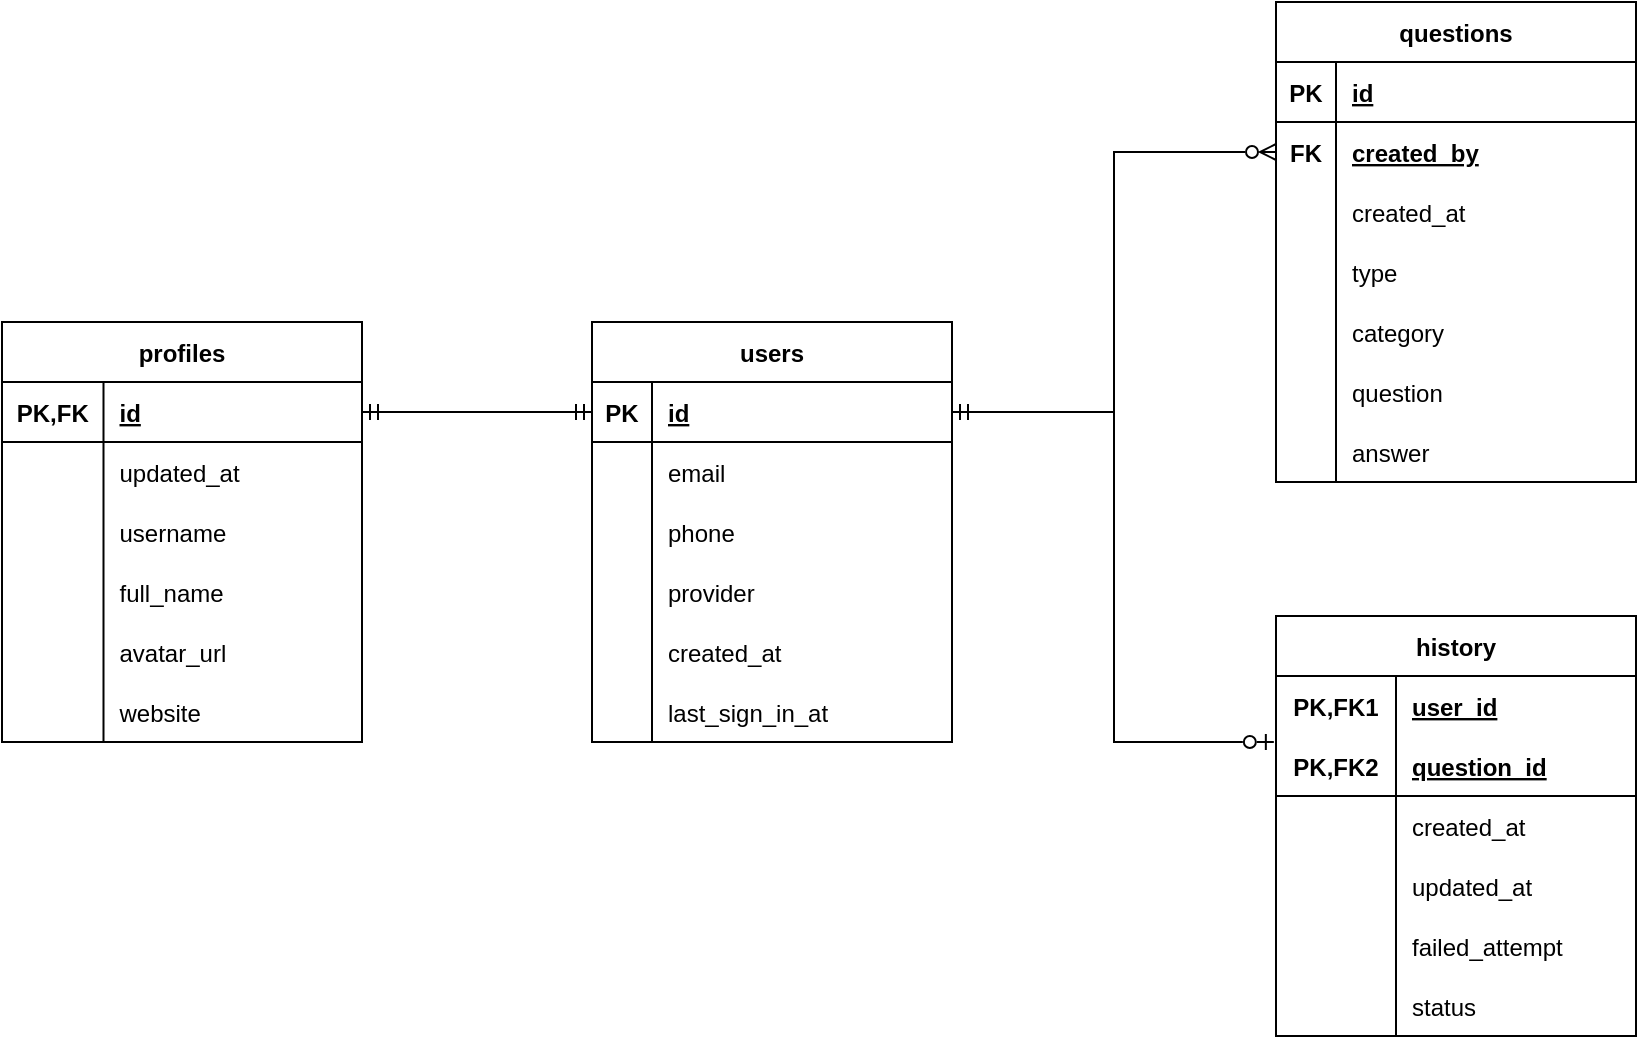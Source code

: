 <mxfile version="20.8.16" type="device"><diagram id="R2lEEEUBdFMjLlhIrx00" name="Page-1"><mxGraphModel dx="1184" dy="1278" grid="0" gridSize="10" guides="1" tooltips="1" connect="1" arrows="1" fold="1" page="0" pageScale="1" pageWidth="850" pageHeight="1100" math="0" shadow="0" extFonts="Permanent Marker^https://fonts.googleapis.com/css?family=Permanent+Marker"><root><mxCell id="0"/><mxCell id="1" parent="0"/><mxCell id="VVZ3_eCicdJJCaeSig4j-82" value="users" style="shape=table;startSize=30;container=1;collapsible=1;childLayout=tableLayout;fixedRows=1;rowLines=0;fontStyle=1;align=center;resizeLast=1;" vertex="1" parent="1"><mxGeometry x="365" y="104" width="180" height="210" as="geometry"/></mxCell><mxCell id="VVZ3_eCicdJJCaeSig4j-83" value="" style="shape=tableRow;horizontal=0;startSize=0;swimlaneHead=0;swimlaneBody=0;fillColor=none;collapsible=0;dropTarget=0;points=[[0,0.5],[1,0.5]];portConstraint=eastwest;top=0;left=0;right=0;bottom=1;" vertex="1" parent="VVZ3_eCicdJJCaeSig4j-82"><mxGeometry y="30" width="180" height="30" as="geometry"/></mxCell><mxCell id="VVZ3_eCicdJJCaeSig4j-84" value="PK" style="shape=partialRectangle;connectable=0;fillColor=none;top=0;left=0;bottom=0;right=0;fontStyle=1;overflow=hidden;" vertex="1" parent="VVZ3_eCicdJJCaeSig4j-83"><mxGeometry width="30" height="30" as="geometry"><mxRectangle width="30" height="30" as="alternateBounds"/></mxGeometry></mxCell><mxCell id="VVZ3_eCicdJJCaeSig4j-85" value="id" style="shape=partialRectangle;connectable=0;fillColor=none;top=0;left=0;bottom=0;right=0;align=left;spacingLeft=6;fontStyle=5;overflow=hidden;" vertex="1" parent="VVZ3_eCicdJJCaeSig4j-83"><mxGeometry x="30" width="150" height="30" as="geometry"><mxRectangle width="150" height="30" as="alternateBounds"/></mxGeometry></mxCell><mxCell id="VVZ3_eCicdJJCaeSig4j-86" value="" style="shape=tableRow;horizontal=0;startSize=0;swimlaneHead=0;swimlaneBody=0;fillColor=none;collapsible=0;dropTarget=0;points=[[0,0.5],[1,0.5]];portConstraint=eastwest;top=0;left=0;right=0;bottom=0;" vertex="1" parent="VVZ3_eCicdJJCaeSig4j-82"><mxGeometry y="60" width="180" height="30" as="geometry"/></mxCell><mxCell id="VVZ3_eCicdJJCaeSig4j-87" value="" style="shape=partialRectangle;connectable=0;fillColor=none;top=0;left=0;bottom=0;right=0;editable=1;overflow=hidden;" vertex="1" parent="VVZ3_eCicdJJCaeSig4j-86"><mxGeometry width="30" height="30" as="geometry"><mxRectangle width="30" height="30" as="alternateBounds"/></mxGeometry></mxCell><mxCell id="VVZ3_eCicdJJCaeSig4j-88" value="email" style="shape=partialRectangle;connectable=0;fillColor=none;top=0;left=0;bottom=0;right=0;align=left;spacingLeft=6;overflow=hidden;" vertex="1" parent="VVZ3_eCicdJJCaeSig4j-86"><mxGeometry x="30" width="150" height="30" as="geometry"><mxRectangle width="150" height="30" as="alternateBounds"/></mxGeometry></mxCell><mxCell id="VVZ3_eCicdJJCaeSig4j-89" value="" style="shape=tableRow;horizontal=0;startSize=0;swimlaneHead=0;swimlaneBody=0;fillColor=none;collapsible=0;dropTarget=0;points=[[0,0.5],[1,0.5]];portConstraint=eastwest;top=0;left=0;right=0;bottom=0;" vertex="1" parent="VVZ3_eCicdJJCaeSig4j-82"><mxGeometry y="90" width="180" height="30" as="geometry"/></mxCell><mxCell id="VVZ3_eCicdJJCaeSig4j-90" value="" style="shape=partialRectangle;connectable=0;fillColor=none;top=0;left=0;bottom=0;right=0;editable=1;overflow=hidden;" vertex="1" parent="VVZ3_eCicdJJCaeSig4j-89"><mxGeometry width="30" height="30" as="geometry"><mxRectangle width="30" height="30" as="alternateBounds"/></mxGeometry></mxCell><mxCell id="VVZ3_eCicdJJCaeSig4j-91" value="phone" style="shape=partialRectangle;connectable=0;fillColor=none;top=0;left=0;bottom=0;right=0;align=left;spacingLeft=6;overflow=hidden;" vertex="1" parent="VVZ3_eCicdJJCaeSig4j-89"><mxGeometry x="30" width="150" height="30" as="geometry"><mxRectangle width="150" height="30" as="alternateBounds"/></mxGeometry></mxCell><mxCell id="VVZ3_eCicdJJCaeSig4j-92" value="" style="shape=tableRow;horizontal=0;startSize=0;swimlaneHead=0;swimlaneBody=0;fillColor=none;collapsible=0;dropTarget=0;points=[[0,0.5],[1,0.5]];portConstraint=eastwest;top=0;left=0;right=0;bottom=0;" vertex="1" parent="VVZ3_eCicdJJCaeSig4j-82"><mxGeometry y="120" width="180" height="30" as="geometry"/></mxCell><mxCell id="VVZ3_eCicdJJCaeSig4j-93" value="" style="shape=partialRectangle;connectable=0;fillColor=none;top=0;left=0;bottom=0;right=0;editable=1;overflow=hidden;" vertex="1" parent="VVZ3_eCicdJJCaeSig4j-92"><mxGeometry width="30" height="30" as="geometry"><mxRectangle width="30" height="30" as="alternateBounds"/></mxGeometry></mxCell><mxCell id="VVZ3_eCicdJJCaeSig4j-94" value="provider" style="shape=partialRectangle;connectable=0;fillColor=none;top=0;left=0;bottom=0;right=0;align=left;spacingLeft=6;overflow=hidden;" vertex="1" parent="VVZ3_eCicdJJCaeSig4j-92"><mxGeometry x="30" width="150" height="30" as="geometry"><mxRectangle width="150" height="30" as="alternateBounds"/></mxGeometry></mxCell><mxCell id="VVZ3_eCicdJJCaeSig4j-95" value="" style="shape=tableRow;horizontal=0;startSize=0;swimlaneHead=0;swimlaneBody=0;fillColor=none;collapsible=0;dropTarget=0;points=[[0,0.5],[1,0.5]];portConstraint=eastwest;top=0;left=0;right=0;bottom=0;" vertex="1" parent="VVZ3_eCicdJJCaeSig4j-82"><mxGeometry y="150" width="180" height="30" as="geometry"/></mxCell><mxCell id="VVZ3_eCicdJJCaeSig4j-96" value="" style="shape=partialRectangle;connectable=0;fillColor=none;top=0;left=0;bottom=0;right=0;editable=1;overflow=hidden;" vertex="1" parent="VVZ3_eCicdJJCaeSig4j-95"><mxGeometry width="30" height="30" as="geometry"><mxRectangle width="30" height="30" as="alternateBounds"/></mxGeometry></mxCell><mxCell id="VVZ3_eCicdJJCaeSig4j-97" value="created_at" style="shape=partialRectangle;connectable=0;fillColor=none;top=0;left=0;bottom=0;right=0;align=left;spacingLeft=6;overflow=hidden;" vertex="1" parent="VVZ3_eCicdJJCaeSig4j-95"><mxGeometry x="30" width="150" height="30" as="geometry"><mxRectangle width="150" height="30" as="alternateBounds"/></mxGeometry></mxCell><mxCell id="VVZ3_eCicdJJCaeSig4j-98" value="" style="shape=tableRow;horizontal=0;startSize=0;swimlaneHead=0;swimlaneBody=0;fillColor=none;collapsible=0;dropTarget=0;points=[[0,0.5],[1,0.5]];portConstraint=eastwest;top=0;left=0;right=0;bottom=0;" vertex="1" parent="VVZ3_eCicdJJCaeSig4j-82"><mxGeometry y="180" width="180" height="30" as="geometry"/></mxCell><mxCell id="VVZ3_eCicdJJCaeSig4j-99" value="" style="shape=partialRectangle;connectable=0;fillColor=none;top=0;left=0;bottom=0;right=0;editable=1;overflow=hidden;" vertex="1" parent="VVZ3_eCicdJJCaeSig4j-98"><mxGeometry width="30" height="30" as="geometry"><mxRectangle width="30" height="30" as="alternateBounds"/></mxGeometry></mxCell><mxCell id="VVZ3_eCicdJJCaeSig4j-100" value="last_sign_in_at" style="shape=partialRectangle;connectable=0;fillColor=none;top=0;left=0;bottom=0;right=0;align=left;spacingLeft=6;overflow=hidden;" vertex="1" parent="VVZ3_eCicdJJCaeSig4j-98"><mxGeometry x="30" width="150" height="30" as="geometry"><mxRectangle width="150" height="30" as="alternateBounds"/></mxGeometry></mxCell><mxCell id="VVZ3_eCicdJJCaeSig4j-101" value="profiles" style="shape=table;startSize=30;container=1;collapsible=1;childLayout=tableLayout;fixedRows=1;rowLines=0;fontStyle=1;align=center;resizeLast=1;" vertex="1" parent="1"><mxGeometry x="70" y="104" width="180" height="210" as="geometry"/></mxCell><mxCell id="VVZ3_eCicdJJCaeSig4j-102" value="" style="shape=tableRow;horizontal=0;startSize=0;swimlaneHead=0;swimlaneBody=0;fillColor=none;collapsible=0;dropTarget=0;points=[[0,0.5],[1,0.5]];portConstraint=eastwest;top=0;left=0;right=0;bottom=1;" vertex="1" parent="VVZ3_eCicdJJCaeSig4j-101"><mxGeometry y="30" width="180" height="30" as="geometry"/></mxCell><mxCell id="VVZ3_eCicdJJCaeSig4j-103" value="PK,FK" style="shape=partialRectangle;connectable=0;fillColor=none;top=0;left=0;bottom=0;right=0;fontStyle=1;overflow=hidden;" vertex="1" parent="VVZ3_eCicdJJCaeSig4j-102"><mxGeometry width="50.75" height="30" as="geometry"><mxRectangle width="50.75" height="30" as="alternateBounds"/></mxGeometry></mxCell><mxCell id="VVZ3_eCicdJJCaeSig4j-104" value="id" style="shape=partialRectangle;connectable=0;fillColor=none;top=0;left=0;bottom=0;right=0;align=left;spacingLeft=6;fontStyle=5;overflow=hidden;" vertex="1" parent="VVZ3_eCicdJJCaeSig4j-102"><mxGeometry x="50.75" width="129.25" height="30" as="geometry"><mxRectangle width="129.25" height="30" as="alternateBounds"/></mxGeometry></mxCell><mxCell id="VVZ3_eCicdJJCaeSig4j-105" value="" style="shape=tableRow;horizontal=0;startSize=0;swimlaneHead=0;swimlaneBody=0;fillColor=none;collapsible=0;dropTarget=0;points=[[0,0.5],[1,0.5]];portConstraint=eastwest;top=0;left=0;right=0;bottom=0;" vertex="1" parent="VVZ3_eCicdJJCaeSig4j-101"><mxGeometry y="60" width="180" height="30" as="geometry"/></mxCell><mxCell id="VVZ3_eCicdJJCaeSig4j-106" value="" style="shape=partialRectangle;connectable=0;fillColor=none;top=0;left=0;bottom=0;right=0;editable=1;overflow=hidden;" vertex="1" parent="VVZ3_eCicdJJCaeSig4j-105"><mxGeometry width="50.75" height="30" as="geometry"><mxRectangle width="50.75" height="30" as="alternateBounds"/></mxGeometry></mxCell><mxCell id="VVZ3_eCicdJJCaeSig4j-107" value="updated_at" style="shape=partialRectangle;connectable=0;fillColor=none;top=0;left=0;bottom=0;right=0;align=left;spacingLeft=6;overflow=hidden;" vertex="1" parent="VVZ3_eCicdJJCaeSig4j-105"><mxGeometry x="50.75" width="129.25" height="30" as="geometry"><mxRectangle width="129.25" height="30" as="alternateBounds"/></mxGeometry></mxCell><mxCell id="VVZ3_eCicdJJCaeSig4j-108" value="" style="shape=tableRow;horizontal=0;startSize=0;swimlaneHead=0;swimlaneBody=0;fillColor=none;collapsible=0;dropTarget=0;points=[[0,0.5],[1,0.5]];portConstraint=eastwest;top=0;left=0;right=0;bottom=0;" vertex="1" parent="VVZ3_eCicdJJCaeSig4j-101"><mxGeometry y="90" width="180" height="30" as="geometry"/></mxCell><mxCell id="VVZ3_eCicdJJCaeSig4j-109" value="" style="shape=partialRectangle;connectable=0;fillColor=none;top=0;left=0;bottom=0;right=0;editable=1;overflow=hidden;" vertex="1" parent="VVZ3_eCicdJJCaeSig4j-108"><mxGeometry width="50.75" height="30" as="geometry"><mxRectangle width="50.75" height="30" as="alternateBounds"/></mxGeometry></mxCell><mxCell id="VVZ3_eCicdJJCaeSig4j-110" value="username" style="shape=partialRectangle;connectable=0;fillColor=none;top=0;left=0;bottom=0;right=0;align=left;spacingLeft=6;overflow=hidden;" vertex="1" parent="VVZ3_eCicdJJCaeSig4j-108"><mxGeometry x="50.75" width="129.25" height="30" as="geometry"><mxRectangle width="129.25" height="30" as="alternateBounds"/></mxGeometry></mxCell><mxCell id="VVZ3_eCicdJJCaeSig4j-111" value="" style="shape=tableRow;horizontal=0;startSize=0;swimlaneHead=0;swimlaneBody=0;fillColor=none;collapsible=0;dropTarget=0;points=[[0,0.5],[1,0.5]];portConstraint=eastwest;top=0;left=0;right=0;bottom=0;" vertex="1" parent="VVZ3_eCicdJJCaeSig4j-101"><mxGeometry y="120" width="180" height="30" as="geometry"/></mxCell><mxCell id="VVZ3_eCicdJJCaeSig4j-112" value="" style="shape=partialRectangle;connectable=0;fillColor=none;top=0;left=0;bottom=0;right=0;editable=1;overflow=hidden;" vertex="1" parent="VVZ3_eCicdJJCaeSig4j-111"><mxGeometry width="50.75" height="30" as="geometry"><mxRectangle width="50.75" height="30" as="alternateBounds"/></mxGeometry></mxCell><mxCell id="VVZ3_eCicdJJCaeSig4j-113" value="full_name" style="shape=partialRectangle;connectable=0;fillColor=none;top=0;left=0;bottom=0;right=0;align=left;spacingLeft=6;overflow=hidden;" vertex="1" parent="VVZ3_eCicdJJCaeSig4j-111"><mxGeometry x="50.75" width="129.25" height="30" as="geometry"><mxRectangle width="129.25" height="30" as="alternateBounds"/></mxGeometry></mxCell><mxCell id="VVZ3_eCicdJJCaeSig4j-114" value="" style="shape=tableRow;horizontal=0;startSize=0;swimlaneHead=0;swimlaneBody=0;fillColor=none;collapsible=0;dropTarget=0;points=[[0,0.5],[1,0.5]];portConstraint=eastwest;top=0;left=0;right=0;bottom=0;" vertex="1" parent="VVZ3_eCicdJJCaeSig4j-101"><mxGeometry y="150" width="180" height="30" as="geometry"/></mxCell><mxCell id="VVZ3_eCicdJJCaeSig4j-115" value="" style="shape=partialRectangle;connectable=0;fillColor=none;top=0;left=0;bottom=0;right=0;editable=1;overflow=hidden;" vertex="1" parent="VVZ3_eCicdJJCaeSig4j-114"><mxGeometry width="50.75" height="30" as="geometry"><mxRectangle width="50.75" height="30" as="alternateBounds"/></mxGeometry></mxCell><mxCell id="VVZ3_eCicdJJCaeSig4j-116" value="avatar_url" style="shape=partialRectangle;connectable=0;fillColor=none;top=0;left=0;bottom=0;right=0;align=left;spacingLeft=6;overflow=hidden;" vertex="1" parent="VVZ3_eCicdJJCaeSig4j-114"><mxGeometry x="50.75" width="129.25" height="30" as="geometry"><mxRectangle width="129.25" height="30" as="alternateBounds"/></mxGeometry></mxCell><mxCell id="VVZ3_eCicdJJCaeSig4j-117" value="" style="shape=tableRow;horizontal=0;startSize=0;swimlaneHead=0;swimlaneBody=0;fillColor=none;collapsible=0;dropTarget=0;points=[[0,0.5],[1,0.5]];portConstraint=eastwest;top=0;left=0;right=0;bottom=0;" vertex="1" parent="VVZ3_eCicdJJCaeSig4j-101"><mxGeometry y="180" width="180" height="30" as="geometry"/></mxCell><mxCell id="VVZ3_eCicdJJCaeSig4j-118" value="" style="shape=partialRectangle;connectable=0;fillColor=none;top=0;left=0;bottom=0;right=0;editable=1;overflow=hidden;" vertex="1" parent="VVZ3_eCicdJJCaeSig4j-117"><mxGeometry width="50.75" height="30" as="geometry"><mxRectangle width="50.75" height="30" as="alternateBounds"/></mxGeometry></mxCell><mxCell id="VVZ3_eCicdJJCaeSig4j-119" value="website" style="shape=partialRectangle;connectable=0;fillColor=none;top=0;left=0;bottom=0;right=0;align=left;spacingLeft=6;overflow=hidden;" vertex="1" parent="VVZ3_eCicdJJCaeSig4j-117"><mxGeometry x="50.75" width="129.25" height="30" as="geometry"><mxRectangle width="129.25" height="30" as="alternateBounds"/></mxGeometry></mxCell><mxCell id="VVZ3_eCicdJJCaeSig4j-120" value="questions" style="shape=table;startSize=30;container=1;collapsible=1;childLayout=tableLayout;fixedRows=1;rowLines=0;fontStyle=1;align=center;resizeLast=1;" vertex="1" parent="1"><mxGeometry x="707" y="-56" width="180" height="240" as="geometry"/></mxCell><mxCell id="VVZ3_eCicdJJCaeSig4j-121" value="" style="shape=tableRow;horizontal=0;startSize=0;swimlaneHead=0;swimlaneBody=0;fillColor=none;collapsible=0;dropTarget=0;points=[[0,0.5],[1,0.5]];portConstraint=eastwest;top=0;left=0;right=0;bottom=1;" vertex="1" parent="VVZ3_eCicdJJCaeSig4j-120"><mxGeometry y="30" width="180" height="30" as="geometry"/></mxCell><mxCell id="VVZ3_eCicdJJCaeSig4j-122" value="PK" style="shape=partialRectangle;connectable=0;fillColor=none;top=0;left=0;bottom=0;right=0;fontStyle=1;overflow=hidden;" vertex="1" parent="VVZ3_eCicdJJCaeSig4j-121"><mxGeometry width="30" height="30" as="geometry"><mxRectangle width="30" height="30" as="alternateBounds"/></mxGeometry></mxCell><mxCell id="VVZ3_eCicdJJCaeSig4j-123" value="id" style="shape=partialRectangle;connectable=0;fillColor=none;top=0;left=0;bottom=0;right=0;align=left;spacingLeft=6;fontStyle=5;overflow=hidden;" vertex="1" parent="VVZ3_eCicdJJCaeSig4j-121"><mxGeometry x="30" width="150" height="30" as="geometry"><mxRectangle width="150" height="30" as="alternateBounds"/></mxGeometry></mxCell><mxCell id="VVZ3_eCicdJJCaeSig4j-124" value="" style="shape=tableRow;horizontal=0;startSize=0;swimlaneHead=0;swimlaneBody=0;fillColor=none;collapsible=0;dropTarget=0;points=[[0,0.5],[1,0.5]];portConstraint=eastwest;top=0;left=0;right=0;bottom=0;" vertex="1" parent="VVZ3_eCicdJJCaeSig4j-120"><mxGeometry y="60" width="180" height="30" as="geometry"/></mxCell><mxCell id="VVZ3_eCicdJJCaeSig4j-125" value="FK" style="shape=partialRectangle;connectable=0;fillColor=none;top=0;left=0;bottom=0;right=0;editable=1;overflow=hidden;fontStyle=1" vertex="1" parent="VVZ3_eCicdJJCaeSig4j-124"><mxGeometry width="30" height="30" as="geometry"><mxRectangle width="30" height="30" as="alternateBounds"/></mxGeometry></mxCell><mxCell id="VVZ3_eCicdJJCaeSig4j-126" value="created_by" style="shape=partialRectangle;connectable=0;fillColor=none;top=0;left=0;bottom=0;right=0;align=left;spacingLeft=6;overflow=hidden;fontStyle=5" vertex="1" parent="VVZ3_eCicdJJCaeSig4j-124"><mxGeometry x="30" width="150" height="30" as="geometry"><mxRectangle width="150" height="30" as="alternateBounds"/></mxGeometry></mxCell><mxCell id="VVZ3_eCicdJJCaeSig4j-172" value="" style="shape=tableRow;horizontal=0;startSize=0;swimlaneHead=0;swimlaneBody=0;fillColor=none;collapsible=0;dropTarget=0;points=[[0,0.5],[1,0.5]];portConstraint=eastwest;top=0;left=0;right=0;bottom=0;" vertex="1" parent="VVZ3_eCicdJJCaeSig4j-120"><mxGeometry y="90" width="180" height="30" as="geometry"/></mxCell><mxCell id="VVZ3_eCicdJJCaeSig4j-173" value="" style="shape=partialRectangle;connectable=0;fillColor=none;top=0;left=0;bottom=0;right=0;editable=1;overflow=hidden;fontStyle=1" vertex="1" parent="VVZ3_eCicdJJCaeSig4j-172"><mxGeometry width="30" height="30" as="geometry"><mxRectangle width="30" height="30" as="alternateBounds"/></mxGeometry></mxCell><mxCell id="VVZ3_eCicdJJCaeSig4j-174" value="created_at" style="shape=partialRectangle;connectable=0;fillColor=none;top=0;left=0;bottom=0;right=0;align=left;spacingLeft=6;overflow=hidden;fontStyle=0" vertex="1" parent="VVZ3_eCicdJJCaeSig4j-172"><mxGeometry x="30" width="150" height="30" as="geometry"><mxRectangle width="150" height="30" as="alternateBounds"/></mxGeometry></mxCell><mxCell id="VVZ3_eCicdJJCaeSig4j-127" value="" style="shape=tableRow;horizontal=0;startSize=0;swimlaneHead=0;swimlaneBody=0;fillColor=none;collapsible=0;dropTarget=0;points=[[0,0.5],[1,0.5]];portConstraint=eastwest;top=0;left=0;right=0;bottom=0;" vertex="1" parent="VVZ3_eCicdJJCaeSig4j-120"><mxGeometry y="120" width="180" height="30" as="geometry"/></mxCell><mxCell id="VVZ3_eCicdJJCaeSig4j-128" value="" style="shape=partialRectangle;connectable=0;fillColor=none;top=0;left=0;bottom=0;right=0;editable=1;overflow=hidden;" vertex="1" parent="VVZ3_eCicdJJCaeSig4j-127"><mxGeometry width="30" height="30" as="geometry"><mxRectangle width="30" height="30" as="alternateBounds"/></mxGeometry></mxCell><mxCell id="VVZ3_eCicdJJCaeSig4j-129" value="type" style="shape=partialRectangle;connectable=0;fillColor=none;top=0;left=0;bottom=0;right=0;align=left;spacingLeft=6;overflow=hidden;" vertex="1" parent="VVZ3_eCicdJJCaeSig4j-127"><mxGeometry x="30" width="150" height="30" as="geometry"><mxRectangle width="150" height="30" as="alternateBounds"/></mxGeometry></mxCell><mxCell id="VVZ3_eCicdJJCaeSig4j-130" value="" style="shape=tableRow;horizontal=0;startSize=0;swimlaneHead=0;swimlaneBody=0;fillColor=none;collapsible=0;dropTarget=0;points=[[0,0.5],[1,0.5]];portConstraint=eastwest;top=0;left=0;right=0;bottom=0;" vertex="1" parent="VVZ3_eCicdJJCaeSig4j-120"><mxGeometry y="150" width="180" height="30" as="geometry"/></mxCell><mxCell id="VVZ3_eCicdJJCaeSig4j-131" value="" style="shape=partialRectangle;connectable=0;fillColor=none;top=0;left=0;bottom=0;right=0;editable=1;overflow=hidden;" vertex="1" parent="VVZ3_eCicdJJCaeSig4j-130"><mxGeometry width="30" height="30" as="geometry"><mxRectangle width="30" height="30" as="alternateBounds"/></mxGeometry></mxCell><mxCell id="VVZ3_eCicdJJCaeSig4j-132" value="category" style="shape=partialRectangle;connectable=0;fillColor=none;top=0;left=0;bottom=0;right=0;align=left;spacingLeft=6;overflow=hidden;" vertex="1" parent="VVZ3_eCicdJJCaeSig4j-130"><mxGeometry x="30" width="150" height="30" as="geometry"><mxRectangle width="150" height="30" as="alternateBounds"/></mxGeometry></mxCell><mxCell id="VVZ3_eCicdJJCaeSig4j-133" value="" style="shape=tableRow;horizontal=0;startSize=0;swimlaneHead=0;swimlaneBody=0;fillColor=none;collapsible=0;dropTarget=0;points=[[0,0.5],[1,0.5]];portConstraint=eastwest;top=0;left=0;right=0;bottom=0;" vertex="1" parent="VVZ3_eCicdJJCaeSig4j-120"><mxGeometry y="180" width="180" height="30" as="geometry"/></mxCell><mxCell id="VVZ3_eCicdJJCaeSig4j-134" value="" style="shape=partialRectangle;connectable=0;fillColor=none;top=0;left=0;bottom=0;right=0;editable=1;overflow=hidden;" vertex="1" parent="VVZ3_eCicdJJCaeSig4j-133"><mxGeometry width="30" height="30" as="geometry"><mxRectangle width="30" height="30" as="alternateBounds"/></mxGeometry></mxCell><mxCell id="VVZ3_eCicdJJCaeSig4j-135" value="question" style="shape=partialRectangle;connectable=0;fillColor=none;top=0;left=0;bottom=0;right=0;align=left;spacingLeft=6;overflow=hidden;" vertex="1" parent="VVZ3_eCicdJJCaeSig4j-133"><mxGeometry x="30" width="150" height="30" as="geometry"><mxRectangle width="150" height="30" as="alternateBounds"/></mxGeometry></mxCell><mxCell id="VVZ3_eCicdJJCaeSig4j-139" value="" style="shape=tableRow;horizontal=0;startSize=0;swimlaneHead=0;swimlaneBody=0;fillColor=none;collapsible=0;dropTarget=0;points=[[0,0.5],[1,0.5]];portConstraint=eastwest;top=0;left=0;right=0;bottom=0;" vertex="1" parent="VVZ3_eCicdJJCaeSig4j-120"><mxGeometry y="210" width="180" height="30" as="geometry"/></mxCell><mxCell id="VVZ3_eCicdJJCaeSig4j-140" value="" style="shape=partialRectangle;connectable=0;fillColor=none;top=0;left=0;bottom=0;right=0;editable=1;overflow=hidden;" vertex="1" parent="VVZ3_eCicdJJCaeSig4j-139"><mxGeometry width="30" height="30" as="geometry"><mxRectangle width="30" height="30" as="alternateBounds"/></mxGeometry></mxCell><mxCell id="VVZ3_eCicdJJCaeSig4j-141" value="answer" style="shape=partialRectangle;connectable=0;fillColor=none;top=0;left=0;bottom=0;right=0;align=left;spacingLeft=6;overflow=hidden;" vertex="1" parent="VVZ3_eCicdJJCaeSig4j-139"><mxGeometry x="30" width="150" height="30" as="geometry"><mxRectangle width="150" height="30" as="alternateBounds"/></mxGeometry></mxCell><mxCell id="VVZ3_eCicdJJCaeSig4j-142" style="edgeStyle=orthogonalEdgeStyle;rounded=0;orthogonalLoop=1;jettySize=auto;html=1;exitX=1;exitY=0.5;exitDx=0;exitDy=0;startArrow=ERmandOne;startFill=0;endArrow=ERzeroToMany;endFill=0;" edge="1" parent="1" source="VVZ3_eCicdJJCaeSig4j-83" target="VVZ3_eCicdJJCaeSig4j-124"><mxGeometry relative="1" as="geometry"/></mxCell><mxCell id="VVZ3_eCicdJJCaeSig4j-145" style="edgeStyle=orthogonalEdgeStyle;rounded=0;orthogonalLoop=1;jettySize=auto;html=1;entryX=1;entryY=0.5;entryDx=0;entryDy=0;startArrow=ERmandOne;startFill=0;endArrow=ERmandOne;endFill=0;" edge="1" parent="1" source="VVZ3_eCicdJJCaeSig4j-83" target="VVZ3_eCicdJJCaeSig4j-102"><mxGeometry relative="1" as="geometry"/></mxCell><mxCell id="VVZ3_eCicdJJCaeSig4j-146" value="history" style="shape=table;startSize=30;container=1;collapsible=1;childLayout=tableLayout;fixedRows=1;rowLines=0;fontStyle=1;align=center;resizeLast=1;" vertex="1" parent="1"><mxGeometry x="707" y="251" width="180" height="210" as="geometry"/></mxCell><mxCell id="VVZ3_eCicdJJCaeSig4j-147" value="" style="shape=tableRow;horizontal=0;startSize=0;swimlaneHead=0;swimlaneBody=0;fillColor=none;collapsible=0;dropTarget=0;points=[[0,0.5],[1,0.5]];portConstraint=eastwest;top=0;left=0;right=0;bottom=0;" vertex="1" parent="VVZ3_eCicdJJCaeSig4j-146"><mxGeometry y="30" width="180" height="30" as="geometry"/></mxCell><mxCell id="VVZ3_eCicdJJCaeSig4j-148" value="PK,FK1" style="shape=partialRectangle;connectable=0;fillColor=none;top=0;left=0;bottom=0;right=0;fontStyle=1;overflow=hidden;" vertex="1" parent="VVZ3_eCicdJJCaeSig4j-147"><mxGeometry width="60" height="30" as="geometry"><mxRectangle width="60" height="30" as="alternateBounds"/></mxGeometry></mxCell><mxCell id="VVZ3_eCicdJJCaeSig4j-149" value="user_id" style="shape=partialRectangle;connectable=0;fillColor=none;top=0;left=0;bottom=0;right=0;align=left;spacingLeft=6;fontStyle=5;overflow=hidden;" vertex="1" parent="VVZ3_eCicdJJCaeSig4j-147"><mxGeometry x="60" width="120" height="30" as="geometry"><mxRectangle width="120" height="30" as="alternateBounds"/></mxGeometry></mxCell><mxCell id="VVZ3_eCicdJJCaeSig4j-150" value="" style="shape=tableRow;horizontal=0;startSize=0;swimlaneHead=0;swimlaneBody=0;fillColor=none;collapsible=0;dropTarget=0;points=[[0,0.5],[1,0.5]];portConstraint=eastwest;top=0;left=0;right=0;bottom=1;" vertex="1" parent="VVZ3_eCicdJJCaeSig4j-146"><mxGeometry y="60" width="180" height="30" as="geometry"/></mxCell><mxCell id="VVZ3_eCicdJJCaeSig4j-151" value="PK,FK2" style="shape=partialRectangle;connectable=0;fillColor=none;top=0;left=0;bottom=0;right=0;fontStyle=1;overflow=hidden;" vertex="1" parent="VVZ3_eCicdJJCaeSig4j-150"><mxGeometry width="60" height="30" as="geometry"><mxRectangle width="60" height="30" as="alternateBounds"/></mxGeometry></mxCell><mxCell id="VVZ3_eCicdJJCaeSig4j-152" value="question_id" style="shape=partialRectangle;connectable=0;fillColor=none;top=0;left=0;bottom=0;right=0;align=left;spacingLeft=6;fontStyle=5;overflow=hidden;" vertex="1" parent="VVZ3_eCicdJJCaeSig4j-150"><mxGeometry x="60" width="120" height="30" as="geometry"><mxRectangle width="120" height="30" as="alternateBounds"/></mxGeometry></mxCell><mxCell id="VVZ3_eCicdJJCaeSig4j-153" value="" style="shape=tableRow;horizontal=0;startSize=0;swimlaneHead=0;swimlaneBody=0;fillColor=none;collapsible=0;dropTarget=0;points=[[0,0.5],[1,0.5]];portConstraint=eastwest;top=0;left=0;right=0;bottom=0;" vertex="1" parent="VVZ3_eCicdJJCaeSig4j-146"><mxGeometry y="90" width="180" height="30" as="geometry"/></mxCell><mxCell id="VVZ3_eCicdJJCaeSig4j-154" value="" style="shape=partialRectangle;connectable=0;fillColor=none;top=0;left=0;bottom=0;right=0;editable=1;overflow=hidden;" vertex="1" parent="VVZ3_eCicdJJCaeSig4j-153"><mxGeometry width="60" height="30" as="geometry"><mxRectangle width="60" height="30" as="alternateBounds"/></mxGeometry></mxCell><mxCell id="VVZ3_eCicdJJCaeSig4j-155" value="created_at" style="shape=partialRectangle;connectable=0;fillColor=none;top=0;left=0;bottom=0;right=0;align=left;spacingLeft=6;overflow=hidden;" vertex="1" parent="VVZ3_eCicdJJCaeSig4j-153"><mxGeometry x="60" width="120" height="30" as="geometry"><mxRectangle width="120" height="30" as="alternateBounds"/></mxGeometry></mxCell><mxCell id="VVZ3_eCicdJJCaeSig4j-156" value="" style="shape=tableRow;horizontal=0;startSize=0;swimlaneHead=0;swimlaneBody=0;fillColor=none;collapsible=0;dropTarget=0;points=[[0,0.5],[1,0.5]];portConstraint=eastwest;top=0;left=0;right=0;bottom=0;" vertex="1" parent="VVZ3_eCicdJJCaeSig4j-146"><mxGeometry y="120" width="180" height="30" as="geometry"/></mxCell><mxCell id="VVZ3_eCicdJJCaeSig4j-157" value="" style="shape=partialRectangle;connectable=0;fillColor=none;top=0;left=0;bottom=0;right=0;editable=1;overflow=hidden;" vertex="1" parent="VVZ3_eCicdJJCaeSig4j-156"><mxGeometry width="60" height="30" as="geometry"><mxRectangle width="60" height="30" as="alternateBounds"/></mxGeometry></mxCell><mxCell id="VVZ3_eCicdJJCaeSig4j-158" value="updated_at" style="shape=partialRectangle;connectable=0;fillColor=none;top=0;left=0;bottom=0;right=0;align=left;spacingLeft=6;overflow=hidden;" vertex="1" parent="VVZ3_eCicdJJCaeSig4j-156"><mxGeometry x="60" width="120" height="30" as="geometry"><mxRectangle width="120" height="30" as="alternateBounds"/></mxGeometry></mxCell><mxCell id="VVZ3_eCicdJJCaeSig4j-162" value="" style="shape=tableRow;horizontal=0;startSize=0;swimlaneHead=0;swimlaneBody=0;fillColor=none;collapsible=0;dropTarget=0;points=[[0,0.5],[1,0.5]];portConstraint=eastwest;top=0;left=0;right=0;bottom=0;" vertex="1" parent="VVZ3_eCicdJJCaeSig4j-146"><mxGeometry y="150" width="180" height="30" as="geometry"/></mxCell><mxCell id="VVZ3_eCicdJJCaeSig4j-163" value="" style="shape=partialRectangle;connectable=0;fillColor=none;top=0;left=0;bottom=0;right=0;editable=1;overflow=hidden;" vertex="1" parent="VVZ3_eCicdJJCaeSig4j-162"><mxGeometry width="60" height="30" as="geometry"><mxRectangle width="60" height="30" as="alternateBounds"/></mxGeometry></mxCell><mxCell id="VVZ3_eCicdJJCaeSig4j-164" value="failed_attempt" style="shape=partialRectangle;connectable=0;fillColor=none;top=0;left=0;bottom=0;right=0;align=left;spacingLeft=6;overflow=hidden;" vertex="1" parent="VVZ3_eCicdJJCaeSig4j-162"><mxGeometry x="60" width="120" height="30" as="geometry"><mxRectangle width="120" height="30" as="alternateBounds"/></mxGeometry></mxCell><mxCell id="VVZ3_eCicdJJCaeSig4j-165" value="" style="shape=tableRow;horizontal=0;startSize=0;swimlaneHead=0;swimlaneBody=0;fillColor=none;collapsible=0;dropTarget=0;points=[[0,0.5],[1,0.5]];portConstraint=eastwest;top=0;left=0;right=0;bottom=0;" vertex="1" parent="VVZ3_eCicdJJCaeSig4j-146"><mxGeometry y="180" width="180" height="30" as="geometry"/></mxCell><mxCell id="VVZ3_eCicdJJCaeSig4j-166" value="" style="shape=partialRectangle;connectable=0;fillColor=none;top=0;left=0;bottom=0;right=0;editable=1;overflow=hidden;" vertex="1" parent="VVZ3_eCicdJJCaeSig4j-165"><mxGeometry width="60" height="30" as="geometry"><mxRectangle width="60" height="30" as="alternateBounds"/></mxGeometry></mxCell><mxCell id="VVZ3_eCicdJJCaeSig4j-167" value="status" style="shape=partialRectangle;connectable=0;fillColor=none;top=0;left=0;bottom=0;right=0;align=left;spacingLeft=6;overflow=hidden;" vertex="1" parent="VVZ3_eCicdJJCaeSig4j-165"><mxGeometry x="60" width="120" height="30" as="geometry"><mxRectangle width="120" height="30" as="alternateBounds"/></mxGeometry></mxCell><mxCell id="VVZ3_eCicdJJCaeSig4j-171" style="edgeStyle=orthogonalEdgeStyle;rounded=0;orthogonalLoop=1;jettySize=auto;html=1;entryX=-0.006;entryY=0.1;entryDx=0;entryDy=0;entryPerimeter=0;startArrow=ERmandOne;startFill=0;endArrow=ERzeroToOne;endFill=0;" edge="1" parent="1" source="VVZ3_eCicdJJCaeSig4j-83" target="VVZ3_eCicdJJCaeSig4j-150"><mxGeometry relative="1" as="geometry"/></mxCell></root></mxGraphModel></diagram></mxfile>